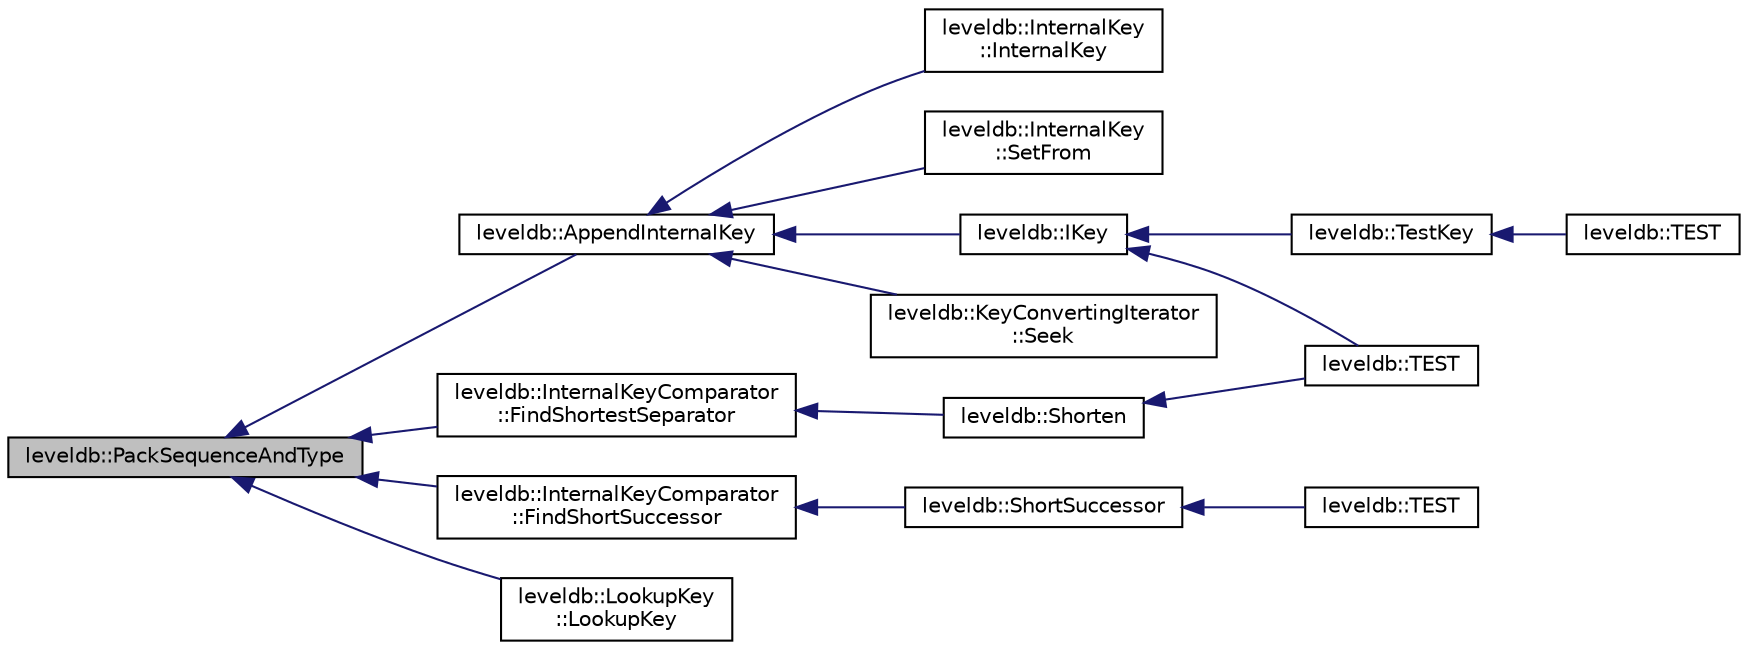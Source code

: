 digraph "leveldb::PackSequenceAndType"
{
  edge [fontname="Helvetica",fontsize="10",labelfontname="Helvetica",labelfontsize="10"];
  node [fontname="Helvetica",fontsize="10",shape=record];
  rankdir="LR";
  Node1 [label="leveldb::PackSequenceAndType",height=0.2,width=0.4,color="black", fillcolor="grey75", style="filled" fontcolor="black"];
  Node1 -> Node2 [dir="back",color="midnightblue",fontsize="10",style="solid"];
  Node2 [label="leveldb::AppendInternalKey",height=0.2,width=0.4,color="black", fillcolor="white", style="filled",URL="$namespaceleveldb.html#a7192bb79e7fa6ba01490473941386534"];
  Node2 -> Node3 [dir="back",color="midnightblue",fontsize="10",style="solid"];
  Node3 [label="leveldb::InternalKey\l::InternalKey",height=0.2,width=0.4,color="black", fillcolor="white", style="filled",URL="$classleveldb_1_1_internal_key.html#af436814d1667db55e93b6bd583619617"];
  Node2 -> Node4 [dir="back",color="midnightblue",fontsize="10",style="solid"];
  Node4 [label="leveldb::InternalKey\l::SetFrom",height=0.2,width=0.4,color="black", fillcolor="white", style="filled",URL="$classleveldb_1_1_internal_key.html#ada9566cd92b6b9784ab7f2f6f71d0a4e"];
  Node2 -> Node5 [dir="back",color="midnightblue",fontsize="10",style="solid"];
  Node5 [label="leveldb::IKey",height=0.2,width=0.4,color="black", fillcolor="white", style="filled",URL="$namespaceleveldb.html#a129ecd3bf532c7422038a47c86f00826"];
  Node5 -> Node6 [dir="back",color="midnightblue",fontsize="10",style="solid"];
  Node6 [label="leveldb::TestKey",height=0.2,width=0.4,color="black", fillcolor="white", style="filled",URL="$namespaceleveldb.html#a3851e7150ed244dc0e1b85170326bd67"];
  Node6 -> Node7 [dir="back",color="midnightblue",fontsize="10",style="solid"];
  Node7 [label="leveldb::TEST",height=0.2,width=0.4,color="black", fillcolor="white", style="filled",URL="$namespaceleveldb.html#a0cb5db14747e016f18aa8684a485bc00"];
  Node5 -> Node8 [dir="back",color="midnightblue",fontsize="10",style="solid"];
  Node8 [label="leveldb::TEST",height=0.2,width=0.4,color="black", fillcolor="white", style="filled",URL="$namespaceleveldb.html#a88307bc8d4ac8ed2a4d1a530b24e255f"];
  Node2 -> Node9 [dir="back",color="midnightblue",fontsize="10",style="solid"];
  Node9 [label="leveldb::KeyConvertingIterator\l::Seek",height=0.2,width=0.4,color="black", fillcolor="white", style="filled",URL="$classleveldb_1_1_key_converting_iterator.html#a6af9b763a5831c2fdcd8c3bebfef6ae4"];
  Node1 -> Node10 [dir="back",color="midnightblue",fontsize="10",style="solid"];
  Node10 [label="leveldb::InternalKeyComparator\l::FindShortestSeparator",height=0.2,width=0.4,color="black", fillcolor="white", style="filled",URL="$classleveldb_1_1_internal_key_comparator.html#afe98c9042e34927e60e078fc103991bf"];
  Node10 -> Node11 [dir="back",color="midnightblue",fontsize="10",style="solid"];
  Node11 [label="leveldb::Shorten",height=0.2,width=0.4,color="black", fillcolor="white", style="filled",URL="$namespaceleveldb.html#ac7cf47fb2e3de741ca9a5c5d3ecea061"];
  Node11 -> Node8 [dir="back",color="midnightblue",fontsize="10",style="solid"];
  Node1 -> Node12 [dir="back",color="midnightblue",fontsize="10",style="solid"];
  Node12 [label="leveldb::InternalKeyComparator\l::FindShortSuccessor",height=0.2,width=0.4,color="black", fillcolor="white", style="filled",URL="$classleveldb_1_1_internal_key_comparator.html#a5dc88f433ef3a0d9508ec17cb40d3e27"];
  Node12 -> Node13 [dir="back",color="midnightblue",fontsize="10",style="solid"];
  Node13 [label="leveldb::ShortSuccessor",height=0.2,width=0.4,color="black", fillcolor="white", style="filled",URL="$namespaceleveldb.html#a94e8c955ceebf1e1ff0cf1584cf747e3"];
  Node13 -> Node14 [dir="back",color="midnightblue",fontsize="10",style="solid"];
  Node14 [label="leveldb::TEST",height=0.2,width=0.4,color="black", fillcolor="white", style="filled",URL="$namespaceleveldb.html#abfb19a8fcd10a881d34dba3821434415"];
  Node1 -> Node15 [dir="back",color="midnightblue",fontsize="10",style="solid"];
  Node15 [label="leveldb::LookupKey\l::LookupKey",height=0.2,width=0.4,color="black", fillcolor="white", style="filled",URL="$classleveldb_1_1_lookup_key.html#acd09aa56607ced962e1b458d05d53472"];
}
